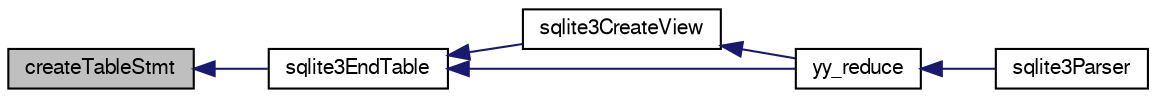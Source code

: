 digraph "createTableStmt"
{
  edge [fontname="FreeSans",fontsize="10",labelfontname="FreeSans",labelfontsize="10"];
  node [fontname="FreeSans",fontsize="10",shape=record];
  rankdir="LR";
  Node80109 [label="createTableStmt",height=0.2,width=0.4,color="black", fillcolor="grey75", style="filled", fontcolor="black"];
  Node80109 -> Node80110 [dir="back",color="midnightblue",fontsize="10",style="solid",fontname="FreeSans"];
  Node80110 [label="sqlite3EndTable",height=0.2,width=0.4,color="black", fillcolor="white", style="filled",URL="$sqlite3_8c.html#a7b5f2c66c0f0b6f819d970ca389768b0"];
  Node80110 -> Node80111 [dir="back",color="midnightblue",fontsize="10",style="solid",fontname="FreeSans"];
  Node80111 [label="sqlite3CreateView",height=0.2,width=0.4,color="black", fillcolor="white", style="filled",URL="$sqlite3_8c.html#a9d85cb00ff71dee5cd9a019503a6982e"];
  Node80111 -> Node80112 [dir="back",color="midnightblue",fontsize="10",style="solid",fontname="FreeSans"];
  Node80112 [label="yy_reduce",height=0.2,width=0.4,color="black", fillcolor="white", style="filled",URL="$sqlite3_8c.html#a7c419a9b25711c666a9a2449ef377f14"];
  Node80112 -> Node80113 [dir="back",color="midnightblue",fontsize="10",style="solid",fontname="FreeSans"];
  Node80113 [label="sqlite3Parser",height=0.2,width=0.4,color="black", fillcolor="white", style="filled",URL="$sqlite3_8c.html#a0327d71a5fabe0b6a343d78a2602e72a"];
  Node80110 -> Node80112 [dir="back",color="midnightblue",fontsize="10",style="solid",fontname="FreeSans"];
}

